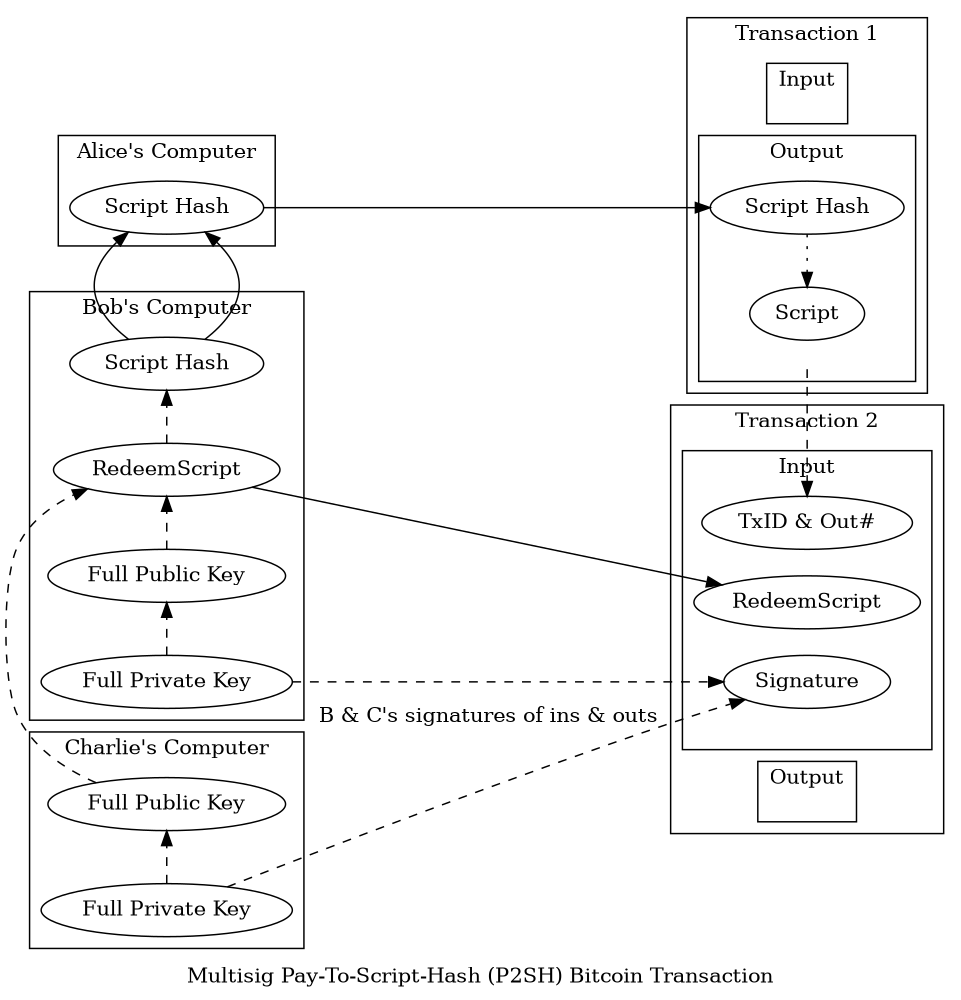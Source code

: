 digraph blockchain {

size=6.66;

//splines = "false";
rankdir=LR;
//ranksep=0.1;
//splines=ortho;
nodesep=0.25;

node [ minlen = 3 ];

subgraph cluster_bob {
    label = "Bob's Computer";
    //receipient [style = invis, label="", width=0, height=0 ];

    scripthash0 [ label = "Script Hash" ];
    bob_script [ label = "RedeemScript" ];
    bob_pub [ label = "Full Public Key" ];
    bob_priv [ label = "Full Private Key" ];


}

subgraph cluster_charlie {
    label = "Charlie's Computer";
    //receipient [style = invis, label="", width=0, height=0 ];

    charlie_pub [ label = "Full Public Key" ];
    charlie_priv [ label = "Full Private Key" ];


}
subgraph cluster_spender {
    label = "Alice's Computer";
    //spender [style = invis, label="", width=0, height=0 ];
    scripthash1 [ label = "Script Hash" ];
}

subgraph cluster_tx1 {
    label = "Transaction 2"
    subgraph cluster_tx1_input {
        label = Input;
        tx1_input [style = unfilled, label="TxID & Out#" ];
        script_tx1 [ label = "RedeemScript" ];
        signature [label = "Signature" ];
        tx1_inputB [style = invis, label="", width=0, height=0 ];
    }
    subgraph cluster_tx1_output {
        label = Output;
        tx1_output [style = invis, label="", width=0, height=0 ];
        //script1 [ label = "Script" ];
        //amount [ label = "Amount (BTC)"];
    }
}

subgraph cluster_tx0 {
    label = "Transaction 1"
    subgraph cluster_tx0_input {
        label = Input;
        tx0_input [ style = invis, label="", width=0, height=0 ];
    }
    subgraph cluster_tx0_output {
        label = Output;
        scripthash2 [ label = "Script Hash" ];
        script0 [ label = "Script" ];
        tx0_output [ style = invis, label="", width=0, height=0 ];
    }
}

//tx1_inputB -> bob_priv [ label = "", style = dashed, constraint = false ];
//tx1_inputB -> charlie_priv [ label = "", style = dashed, constraint = false ];

//tx1_output -> bob_priv [ label = "", style = dashed ];
bob_priv -> signature [ label = "", style = dashed, weight=100];
charlie_priv -> signature [ label = "B & C's signatures of ins & outs", style = dashed];

scripthash0 -> scripthash1 [constraint=false ];
scripthash1 -> scripthash2;
bob_script  -> script_tx1;

tx0_output -> tx1_input [ style = dashed, constraint=false ];
bob_pub -> bob_script [constraint = false, style = dashed ];
charlie_pub -> bob_script [constraint = false, style = dashed ];
bob_script -> scripthash0 [ constraint = false, style = dashed ];
bob_priv -> bob_pub [ constraint = false, style = dashed ];
charlie_priv -> charlie_pub [ constraint = false, style = dashed ];

scripthash2 -> script0 [ style = dotted, constraint=false ];



label = "Multisig Pay-To-Script-Hash (P2SH) Bitcoin Transaction"
}
